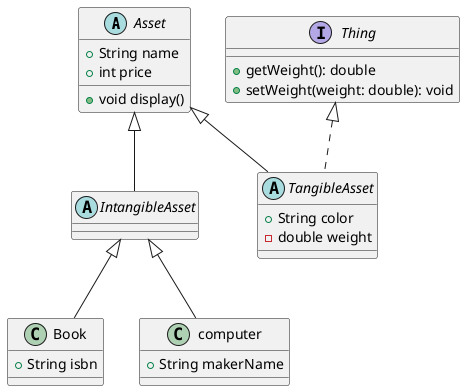 @startuml

abstract class Asset {
 + String name
 + int price
 + void display()
}

interface Thing {
 + getWeight(): double
 + setWeight(weight: double): void
}

abstract class IntangibleAsset extends Asset {
}

abstract class TangibleAsset extends Asset implements Thing {
 + String color
 - double weight
}

class Book extends IntangibleAsset  {
 + String isbn
}

class computer extends IntangibleAsset {
 + String makerName
}

@enduml